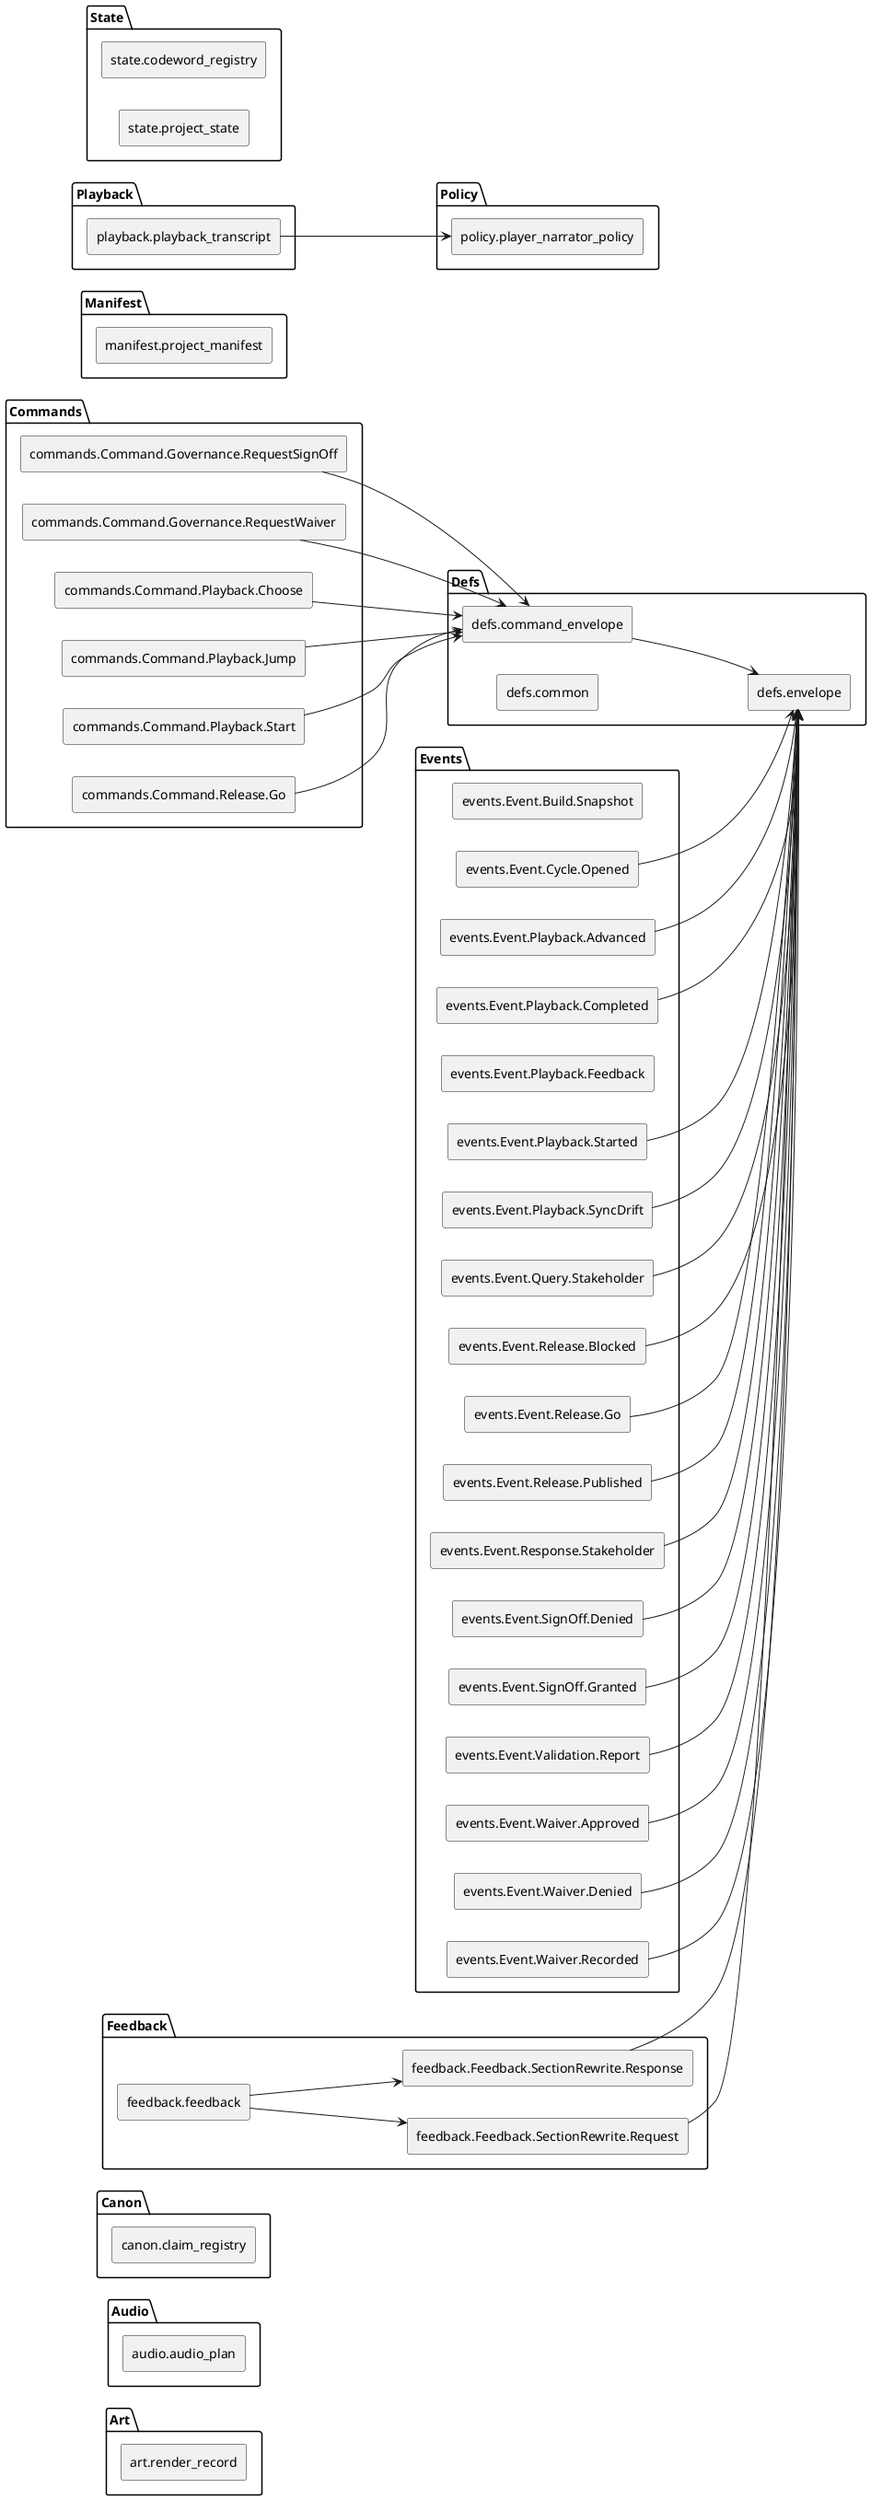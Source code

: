 @startuml
left to right direction
skinparam componentStyle rectangle
package "Art" {
  component "art.render_record" as art_render_record
}
package "Audio" {
  component "audio.audio_plan" as audio_audio_plan
}
package "Canon" {
  component "canon.claim_registry" as canon_claim_registry
}
package "Commands" {
  component "commands.Command.Governance.RequestSignOff" as commands_Command_Governance_RequestSignOff
  component "commands.Command.Governance.RequestWaiver" as commands_Command_Governance_RequestWaiver
  component "commands.Command.Playback.Choose" as commands_Command_Playback_Choose
  component "commands.Command.Playback.Jump" as commands_Command_Playback_Jump
  component "commands.Command.Playback.Start" as commands_Command_Playback_Start
  component "commands.Command.Release.Go" as commands_Command_Release_Go
}
package "Defs" {
  component "defs.command_envelope" as defs_command_envelope
  component "defs.common" as defs_common
  component "defs.envelope" as defs_envelope
}
package "Events" {
  component "events.Event.Build.Snapshot" as events_Event_Build_Snapshot
  component "events.Event.Cycle.Opened" as events_Event_Cycle_Opened
  component "events.Event.Playback.Advanced" as events_Event_Playback_Advanced
  component "events.Event.Playback.Completed" as events_Event_Playback_Completed
  component "events.Event.Playback.Feedback" as events_Event_Playback_Feedback
  component "events.Event.Playback.Started" as events_Event_Playback_Started
  component "events.Event.Playback.SyncDrift" as events_Event_Playback_SyncDrift
  component "events.Event.Query.Stakeholder" as events_Event_Query_Stakeholder
  component "events.Event.Release.Blocked" as events_Event_Release_Blocked
  component "events.Event.Release.Go" as events_Event_Release_Go
  component "events.Event.Release.Published" as events_Event_Release_Published
  component "events.Event.Response.Stakeholder" as events_Event_Response_Stakeholder
  component "events.Event.SignOff.Denied" as events_Event_SignOff_Denied
  component "events.Event.SignOff.Granted" as events_Event_SignOff_Granted
  component "events.Event.Validation.Report" as events_Event_Validation_Report
  component "events.Event.Waiver.Approved" as events_Event_Waiver_Approved
  component "events.Event.Waiver.Denied" as events_Event_Waiver_Denied
  component "events.Event.Waiver.Recorded" as events_Event_Waiver_Recorded
}
package "Feedback" {
  component "feedback.Feedback.SectionRewrite.Request" as feedback_Feedback_SectionRewrite_Request
  component "feedback.Feedback.SectionRewrite.Response" as feedback_Feedback_SectionRewrite_Response
  component "feedback.feedback" as feedback_feedback
}
package "Manifest" {
  component "manifest.project_manifest" as manifest_project_manifest
}
package "Playback" {
  component "playback.playback_transcript" as playback_playback_transcript
}
package "Policy" {
  component "policy.player_narrator_policy" as policy_player_narrator_policy
}
package "State" {
  component "state.codeword_registry" as state_codeword_registry
  component "state.project_state" as state_project_state
}
commands_Command_Governance_RequestSignOff --> defs_command_envelope
commands_Command_Governance_RequestWaiver --> defs_command_envelope
commands_Command_Playback_Choose --> defs_command_envelope
commands_Command_Playback_Jump --> defs_command_envelope
commands_Command_Playback_Start --> defs_command_envelope
commands_Command_Release_Go --> defs_command_envelope
defs_command_envelope --> defs_envelope
events_Event_Cycle_Opened --> defs_envelope
events_Event_Playback_Advanced --> defs_envelope
events_Event_Playback_Completed --> defs_envelope
events_Event_Playback_Started --> defs_envelope
events_Event_Playback_SyncDrift --> defs_envelope
events_Event_Query_Stakeholder --> defs_envelope
events_Event_Release_Blocked --> defs_envelope
events_Event_Release_Go --> defs_envelope
events_Event_Release_Published --> defs_envelope
events_Event_Response_Stakeholder --> defs_envelope
events_Event_SignOff_Denied --> defs_envelope
events_Event_SignOff_Granted --> defs_envelope
events_Event_Validation_Report --> defs_envelope
events_Event_Waiver_Approved --> defs_envelope
events_Event_Waiver_Denied --> defs_envelope
events_Event_Waiver_Recorded --> defs_envelope
feedback_Feedback_SectionRewrite_Request --> defs_envelope
feedback_Feedback_SectionRewrite_Response --> defs_envelope
feedback_feedback --> feedback_Feedback_SectionRewrite_Request
feedback_feedback --> feedback_Feedback_SectionRewrite_Response
playback_playback_transcript --> policy_player_narrator_policy
@enduml
